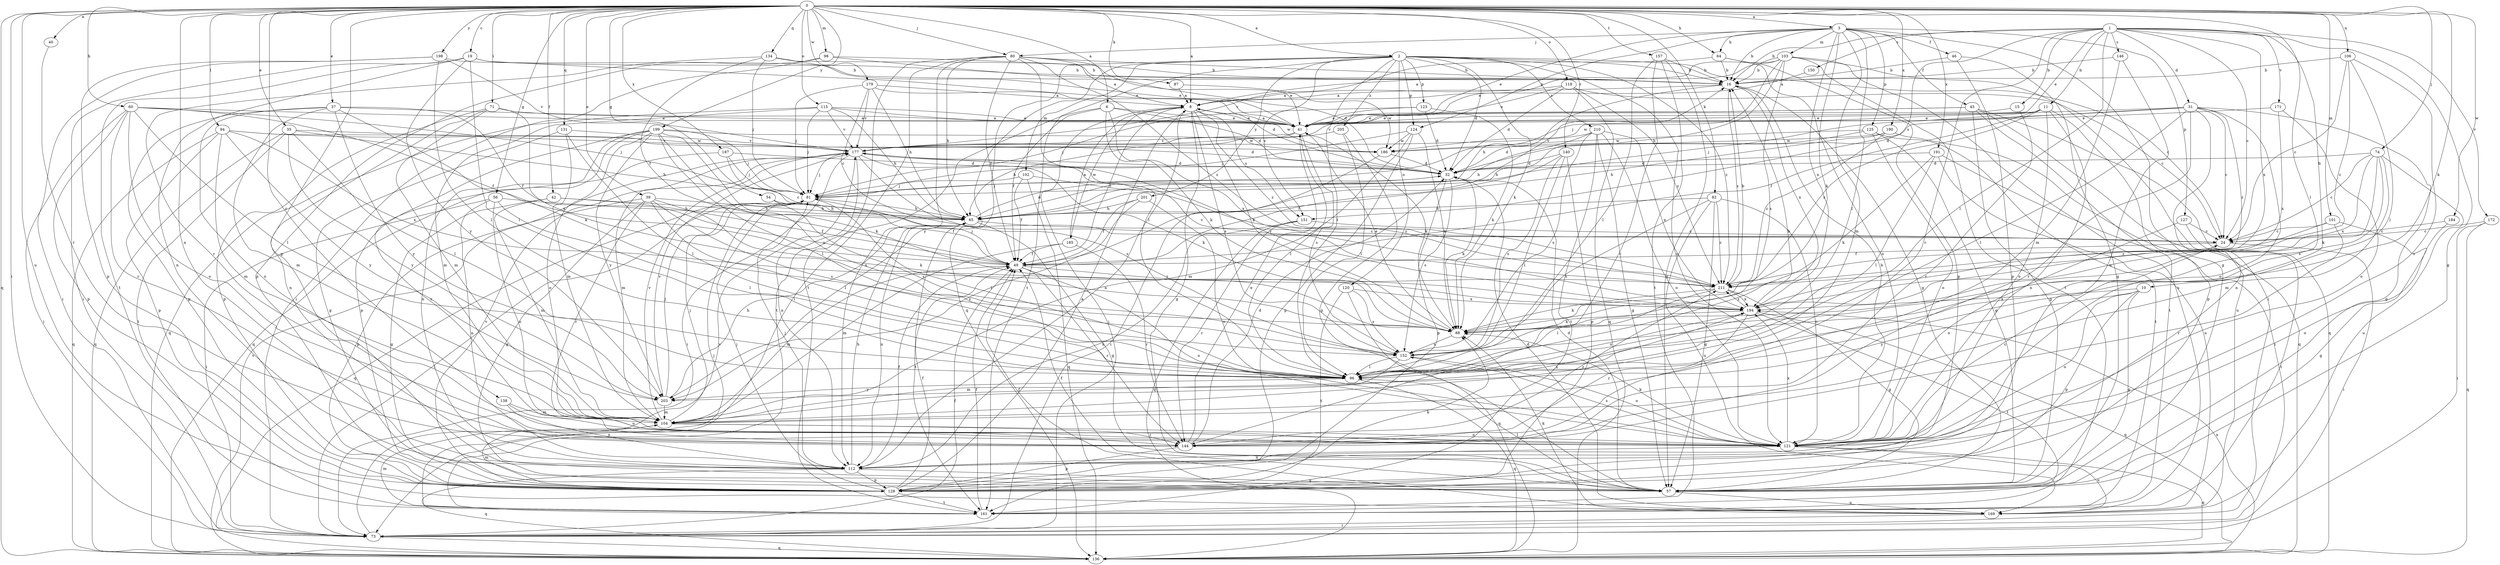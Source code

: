 strict digraph  {
0;
1;
2;
3;
6;
8;
10;
11;
15;
16;
19;
24;
31;
32;
35;
37;
39;
40;
41;
42;
45;
46;
49;
54;
56;
57;
60;
64;
65;
71;
73;
74;
80;
81;
82;
87;
88;
94;
96;
98;
101;
102;
103;
104;
106;
112;
115;
118;
120;
121;
123;
124;
125;
127;
128;
131;
134;
136;
138;
140;
144;
146;
150;
151;
152;
157;
161;
169;
171;
172;
177;
179;
184;
185;
186;
187;
190;
191;
194;
198;
199;
201;
203;
205;
210;
211;
0 -> 2  [label=a];
0 -> 3  [label=a];
0 -> 6  [label=a];
0 -> 8  [label=a];
0 -> 19  [label=c];
0 -> 35  [label=e];
0 -> 37  [label=e];
0 -> 39  [label=e];
0 -> 40  [label=e];
0 -> 42  [label=f];
0 -> 54  [label=g];
0 -> 56  [label=g];
0 -> 57  [label=g];
0 -> 60  [label=h];
0 -> 64  [label=h];
0 -> 71  [label=i];
0 -> 73  [label=i];
0 -> 74  [label=j];
0 -> 80  [label=j];
0 -> 82  [label=k];
0 -> 87  [label=k];
0 -> 88  [label=k];
0 -> 94  [label=l];
0 -> 96  [label=l];
0 -> 98  [label=m];
0 -> 101  [label=m];
0 -> 106  [label=n];
0 -> 112  [label=n];
0 -> 115  [label=o];
0 -> 118  [label=o];
0 -> 131  [label=q];
0 -> 134  [label=q];
0 -> 136  [label=q];
0 -> 138  [label=r];
0 -> 140  [label=r];
0 -> 157  [label=t];
0 -> 169  [label=u];
0 -> 179  [label=w];
0 -> 184  [label=w];
0 -> 187  [label=x];
0 -> 190  [label=x];
0 -> 191  [label=x];
0 -> 198  [label=y];
0 -> 199  [label=y];
1 -> 10  [label=b];
1 -> 11  [label=b];
1 -> 15  [label=b];
1 -> 16  [label=b];
1 -> 24  [label=c];
1 -> 31  [label=d];
1 -> 41  [label=e];
1 -> 57  [label=g];
1 -> 96  [label=l];
1 -> 144  [label=r];
1 -> 146  [label=s];
1 -> 150  [label=s];
1 -> 151  [label=s];
1 -> 171  [label=v];
1 -> 172  [label=v];
1 -> 194  [label=x];
2 -> 16  [label=b];
2 -> 24  [label=c];
2 -> 32  [label=d];
2 -> 88  [label=k];
2 -> 96  [label=l];
2 -> 102  [label=m];
2 -> 120  [label=o];
2 -> 121  [label=o];
2 -> 123  [label=p];
2 -> 124  [label=p];
2 -> 136  [label=q];
2 -> 151  [label=s];
2 -> 161  [label=t];
2 -> 201  [label=y];
2 -> 203  [label=y];
2 -> 205  [label=z];
2 -> 210  [label=z];
2 -> 211  [label=z];
3 -> 16  [label=b];
3 -> 41  [label=e];
3 -> 45  [label=f];
3 -> 46  [label=f];
3 -> 57  [label=g];
3 -> 64  [label=h];
3 -> 80  [label=j];
3 -> 88  [label=k];
3 -> 96  [label=l];
3 -> 103  [label=m];
3 -> 104  [label=m];
3 -> 124  [label=p];
3 -> 125  [label=p];
3 -> 127  [label=p];
3 -> 194  [label=x];
6 -> 32  [label=d];
6 -> 41  [label=e];
6 -> 49  [label=f];
6 -> 88  [label=k];
6 -> 161  [label=t];
6 -> 194  [label=x];
8 -> 41  [label=e];
8 -> 49  [label=f];
8 -> 57  [label=g];
8 -> 73  [label=i];
8 -> 88  [label=k];
8 -> 112  [label=n];
8 -> 151  [label=s];
8 -> 152  [label=s];
8 -> 185  [label=w];
8 -> 211  [label=z];
10 -> 57  [label=g];
10 -> 121  [label=o];
10 -> 128  [label=p];
10 -> 194  [label=x];
10 -> 203  [label=y];
11 -> 41  [label=e];
11 -> 49  [label=f];
11 -> 81  [label=j];
11 -> 112  [label=n];
11 -> 121  [label=o];
11 -> 128  [label=p];
11 -> 211  [label=z];
15 -> 41  [label=e];
15 -> 144  [label=r];
16 -> 8  [label=a];
16 -> 57  [label=g];
16 -> 65  [label=h];
16 -> 194  [label=x];
16 -> 211  [label=z];
19 -> 16  [label=b];
19 -> 41  [label=e];
19 -> 73  [label=i];
19 -> 96  [label=l];
19 -> 112  [label=n];
19 -> 161  [label=t];
19 -> 203  [label=y];
24 -> 49  [label=f];
24 -> 73  [label=i];
31 -> 24  [label=c];
31 -> 32  [label=d];
31 -> 41  [label=e];
31 -> 57  [label=g];
31 -> 96  [label=l];
31 -> 112  [label=n];
31 -> 121  [label=o];
31 -> 144  [label=r];
31 -> 186  [label=w];
31 -> 211  [label=z];
32 -> 81  [label=j];
32 -> 88  [label=k];
32 -> 128  [label=p];
32 -> 152  [label=s];
35 -> 65  [label=h];
35 -> 96  [label=l];
35 -> 136  [label=q];
35 -> 161  [label=t];
35 -> 177  [label=v];
35 -> 203  [label=y];
37 -> 41  [label=e];
37 -> 49  [label=f];
37 -> 88  [label=k];
37 -> 104  [label=m];
37 -> 121  [label=o];
37 -> 128  [label=p];
37 -> 203  [label=y];
39 -> 57  [label=g];
39 -> 65  [label=h];
39 -> 88  [label=k];
39 -> 96  [label=l];
39 -> 128  [label=p];
39 -> 144  [label=r];
39 -> 152  [label=s];
40 -> 144  [label=r];
41 -> 8  [label=a];
41 -> 65  [label=h];
41 -> 88  [label=k];
41 -> 96  [label=l];
41 -> 152  [label=s];
41 -> 177  [label=v];
42 -> 49  [label=f];
42 -> 57  [label=g];
42 -> 65  [label=h];
42 -> 104  [label=m];
45 -> 41  [label=e];
45 -> 57  [label=g];
45 -> 136  [label=q];
45 -> 161  [label=t];
45 -> 169  [label=u];
45 -> 177  [label=v];
46 -> 16  [label=b];
46 -> 57  [label=g];
46 -> 128  [label=p];
49 -> 16  [label=b];
49 -> 81  [label=j];
49 -> 104  [label=m];
49 -> 121  [label=o];
49 -> 144  [label=r];
49 -> 211  [label=z];
54 -> 49  [label=f];
54 -> 65  [label=h];
54 -> 152  [label=s];
56 -> 65  [label=h];
56 -> 73  [label=i];
56 -> 96  [label=l];
56 -> 112  [label=n];
56 -> 121  [label=o];
57 -> 32  [label=d];
57 -> 49  [label=f];
57 -> 96  [label=l];
57 -> 169  [label=u];
60 -> 41  [label=e];
60 -> 49  [label=f];
60 -> 73  [label=i];
60 -> 81  [label=j];
60 -> 96  [label=l];
60 -> 121  [label=o];
60 -> 128  [label=p];
60 -> 144  [label=r];
64 -> 16  [label=b];
64 -> 121  [label=o];
64 -> 128  [label=p];
64 -> 177  [label=v];
65 -> 24  [label=c];
65 -> 32  [label=d];
65 -> 57  [label=g];
65 -> 112  [label=n];
65 -> 161  [label=t];
71 -> 41  [label=e];
71 -> 104  [label=m];
71 -> 112  [label=n];
71 -> 128  [label=p];
71 -> 194  [label=x];
73 -> 49  [label=f];
73 -> 136  [label=q];
73 -> 177  [label=v];
74 -> 24  [label=c];
74 -> 32  [label=d];
74 -> 88  [label=k];
74 -> 104  [label=m];
74 -> 152  [label=s];
74 -> 169  [label=u];
74 -> 194  [label=x];
80 -> 8  [label=a];
80 -> 16  [label=b];
80 -> 41  [label=e];
80 -> 49  [label=f];
80 -> 65  [label=h];
80 -> 73  [label=i];
80 -> 96  [label=l];
80 -> 112  [label=n];
80 -> 161  [label=t];
80 -> 211  [label=z];
81 -> 65  [label=h];
81 -> 73  [label=i];
81 -> 96  [label=l];
81 -> 136  [label=q];
82 -> 57  [label=g];
82 -> 65  [label=h];
82 -> 121  [label=o];
82 -> 152  [label=s];
82 -> 169  [label=u];
82 -> 211  [label=z];
87 -> 8  [label=a];
87 -> 186  [label=w];
88 -> 41  [label=e];
88 -> 152  [label=s];
94 -> 32  [label=d];
94 -> 104  [label=m];
94 -> 128  [label=p];
94 -> 136  [label=q];
94 -> 186  [label=w];
94 -> 194  [label=x];
94 -> 203  [label=y];
96 -> 16  [label=b];
96 -> 136  [label=q];
96 -> 194  [label=x];
96 -> 203  [label=y];
98 -> 16  [label=b];
98 -> 32  [label=d];
98 -> 73  [label=i];
98 -> 128  [label=p];
101 -> 24  [label=c];
101 -> 57  [label=g];
101 -> 144  [label=r];
101 -> 211  [label=z];
102 -> 49  [label=f];
102 -> 81  [label=j];
102 -> 136  [label=q];
102 -> 211  [label=z];
103 -> 8  [label=a];
103 -> 16  [label=b];
103 -> 41  [label=e];
103 -> 65  [label=h];
103 -> 73  [label=i];
103 -> 81  [label=j];
103 -> 152  [label=s];
103 -> 161  [label=t];
103 -> 169  [label=u];
104 -> 81  [label=j];
104 -> 121  [label=o];
104 -> 144  [label=r];
104 -> 177  [label=v];
104 -> 194  [label=x];
106 -> 16  [label=b];
106 -> 24  [label=c];
106 -> 96  [label=l];
106 -> 121  [label=o];
106 -> 211  [label=z];
112 -> 49  [label=f];
112 -> 57  [label=g];
112 -> 65  [label=h];
112 -> 81  [label=j];
112 -> 128  [label=p];
112 -> 136  [label=q];
115 -> 41  [label=e];
115 -> 65  [label=h];
115 -> 81  [label=j];
115 -> 104  [label=m];
115 -> 136  [label=q];
115 -> 177  [label=v];
115 -> 186  [label=w];
118 -> 8  [label=a];
118 -> 24  [label=c];
118 -> 32  [label=d];
118 -> 41  [label=e];
118 -> 136  [label=q];
118 -> 211  [label=z];
120 -> 136  [label=q];
120 -> 152  [label=s];
120 -> 161  [label=t];
120 -> 194  [label=x];
121 -> 16  [label=b];
121 -> 24  [label=c];
121 -> 88  [label=k];
121 -> 112  [label=n];
121 -> 136  [label=q];
121 -> 152  [label=s];
121 -> 169  [label=u];
121 -> 194  [label=x];
123 -> 32  [label=d];
123 -> 41  [label=e];
123 -> 81  [label=j];
123 -> 88  [label=k];
124 -> 81  [label=j];
124 -> 88  [label=k];
124 -> 104  [label=m];
124 -> 128  [label=p];
124 -> 186  [label=w];
125 -> 32  [label=d];
125 -> 57  [label=g];
125 -> 121  [label=o];
125 -> 161  [label=t];
125 -> 186  [label=w];
127 -> 24  [label=c];
127 -> 121  [label=o];
127 -> 161  [label=t];
128 -> 8  [label=a];
128 -> 49  [label=f];
128 -> 81  [label=j];
128 -> 88  [label=k];
128 -> 104  [label=m];
128 -> 161  [label=t];
128 -> 177  [label=v];
131 -> 57  [label=g];
131 -> 96  [label=l];
131 -> 104  [label=m];
131 -> 177  [label=v];
134 -> 16  [label=b];
134 -> 41  [label=e];
134 -> 49  [label=f];
134 -> 81  [label=j];
134 -> 144  [label=r];
136 -> 177  [label=v];
136 -> 194  [label=x];
138 -> 104  [label=m];
138 -> 112  [label=n];
138 -> 121  [label=o];
140 -> 32  [label=d];
140 -> 49  [label=f];
140 -> 96  [label=l];
140 -> 128  [label=p];
140 -> 152  [label=s];
144 -> 32  [label=d];
144 -> 41  [label=e];
144 -> 128  [label=p];
144 -> 211  [label=z];
146 -> 16  [label=b];
146 -> 104  [label=m];
146 -> 112  [label=n];
150 -> 8  [label=a];
151 -> 24  [label=c];
151 -> 112  [label=n];
151 -> 136  [label=q];
151 -> 144  [label=r];
152 -> 96  [label=l];
152 -> 104  [label=m];
152 -> 121  [label=o];
157 -> 16  [label=b];
157 -> 57  [label=g];
157 -> 96  [label=l];
157 -> 144  [label=r];
157 -> 161  [label=t];
161 -> 49  [label=f];
161 -> 81  [label=j];
161 -> 104  [label=m];
169 -> 32  [label=d];
169 -> 49  [label=f];
169 -> 73  [label=i];
169 -> 88  [label=k];
171 -> 41  [label=e];
171 -> 121  [label=o];
171 -> 194  [label=x];
172 -> 24  [label=c];
172 -> 73  [label=i];
172 -> 136  [label=q];
177 -> 32  [label=d];
177 -> 73  [label=i];
177 -> 81  [label=j];
177 -> 88  [label=k];
177 -> 104  [label=m];
177 -> 112  [label=n];
177 -> 152  [label=s];
179 -> 8  [label=a];
179 -> 24  [label=c];
179 -> 32  [label=d];
179 -> 65  [label=h];
179 -> 81  [label=j];
179 -> 177  [label=v];
184 -> 24  [label=c];
184 -> 121  [label=o];
185 -> 8  [label=a];
185 -> 49  [label=f];
185 -> 104  [label=m];
185 -> 144  [label=r];
186 -> 32  [label=d];
186 -> 73  [label=i];
187 -> 24  [label=c];
187 -> 32  [label=d];
187 -> 81  [label=j];
187 -> 144  [label=r];
190 -> 65  [label=h];
190 -> 136  [label=q];
190 -> 186  [label=w];
190 -> 211  [label=z];
191 -> 32  [label=d];
191 -> 73  [label=i];
191 -> 88  [label=k];
191 -> 96  [label=l];
191 -> 169  [label=u];
194 -> 88  [label=k];
194 -> 136  [label=q];
194 -> 144  [label=r];
194 -> 161  [label=t];
194 -> 177  [label=v];
194 -> 211  [label=z];
198 -> 16  [label=b];
198 -> 73  [label=i];
198 -> 96  [label=l];
198 -> 128  [label=p];
198 -> 177  [label=v];
199 -> 81  [label=j];
199 -> 88  [label=k];
199 -> 96  [label=l];
199 -> 112  [label=n];
199 -> 121  [label=o];
199 -> 128  [label=p];
199 -> 136  [label=q];
199 -> 152  [label=s];
199 -> 186  [label=w];
199 -> 203  [label=y];
201 -> 49  [label=f];
201 -> 65  [label=h];
201 -> 121  [label=o];
201 -> 203  [label=y];
203 -> 65  [label=h];
203 -> 81  [label=j];
203 -> 104  [label=m];
203 -> 177  [label=v];
205 -> 57  [label=g];
205 -> 96  [label=l];
205 -> 177  [label=v];
210 -> 57  [label=g];
210 -> 65  [label=h];
210 -> 121  [label=o];
210 -> 152  [label=s];
210 -> 161  [label=t];
210 -> 177  [label=v];
210 -> 194  [label=x];
211 -> 16  [label=b];
211 -> 57  [label=g];
211 -> 88  [label=k];
211 -> 96  [label=l];
211 -> 177  [label=v];
211 -> 194  [label=x];
}
